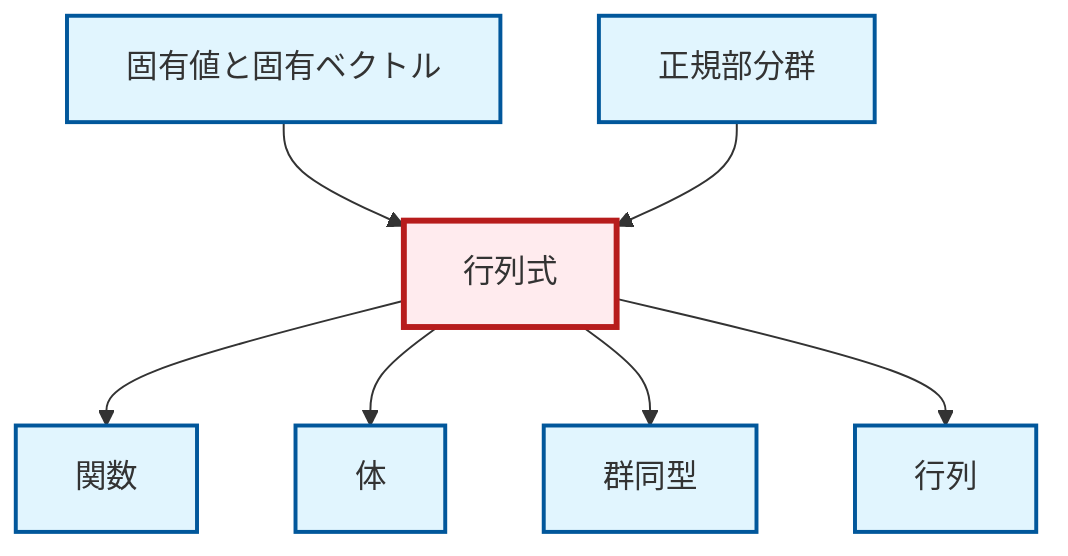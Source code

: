graph TD
    classDef definition fill:#e1f5fe,stroke:#01579b,stroke-width:2px
    classDef theorem fill:#f3e5f5,stroke:#4a148c,stroke-width:2px
    classDef axiom fill:#fff3e0,stroke:#e65100,stroke-width:2px
    classDef example fill:#e8f5e9,stroke:#1b5e20,stroke-width:2px
    classDef current fill:#ffebee,stroke:#b71c1c,stroke-width:3px
    def-matrix["行列"]:::definition
    def-isomorphism["群同型"]:::definition
    def-function["関数"]:::definition
    def-determinant["行列式"]:::definition
    def-normal-subgroup["正規部分群"]:::definition
    def-field["体"]:::definition
    def-eigenvalue-eigenvector["固有値と固有ベクトル"]:::definition
    def-eigenvalue-eigenvector --> def-determinant
    def-determinant --> def-function
    def-determinant --> def-field
    def-determinant --> def-isomorphism
    def-determinant --> def-matrix
    def-normal-subgroup --> def-determinant
    class def-determinant current